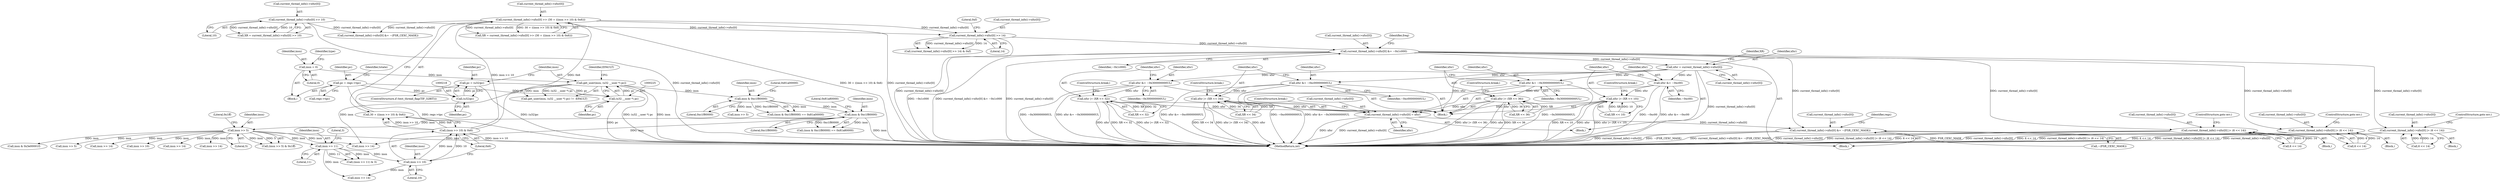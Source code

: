 digraph "0_linux_a8b0ca17b80e92faab46ee7179ba9e99ccb61233_42@API" {
"1001045" [label="(Call,current_thread_info()->xfsr[0] &= ~0x1c000)"];
"1001030" [label="(Call,current_thread_info()->xfsr[0] >> 14)"];
"1000618" [label="(Call,current_thread_info()->xfsr[0] >> (30 + ((insn >> 10) & 0x6)))"];
"1000626" [label="(Call,(insn >> 10) & 0x6)"];
"1000627" [label="(Call,insn >> 10)"];
"1000602" [label="(Call,insn >> 11)"];
"1000570" [label="(Call,insn >> 5)"];
"1000560" [label="(Call,insn & 0xc1f80000)"];
"1000232" [label="(Call,insn & 0xc1f80000)"];
"1000222" [label="(Call,get_user(insn, (u32 __user *) pc))"];
"1000166" [label="(Call,insn = 0)"];
"1000224" [label="(Call,(u32 __user *) pc)"];
"1000215" [label="(Call,pc = (u32)pc)"];
"1000217" [label="(Call,(u32)pc)"];
"1000154" [label="(Call,pc = regs->tpc)"];
"1000608" [label="(Call,current_thread_info()->xfsr[0] >> 10)"];
"1001070" [label="(Call,current_thread_info()->xfsr[0] |= (6 << 14))"];
"1001165" [label="(Call,current_thread_info()->xfsr[0] |= (6 << 14))"];
"1001264" [label="(Call,current_thread_info()->xfsr[0] |= (6 << 14))"];
"1001764" [label="(Call,xfsr = current_thread_info()->xfsr[0])"];
"1001785" [label="(Call,xfsr &= ~0xc00)"];
"1001788" [label="(Call,xfsr |= (XR << 10))"];
"1001824" [label="(Call,current_thread_info()->xfsr[0] = xfsr)"];
"1001869" [label="(Call,current_thread_info()->xfsr[0] &= ~(FSR_CEXC_MASK))"];
"1001795" [label="(Call,xfsr &= ~0x300000000UL)"];
"1001798" [label="(Call,xfsr |= (XR << 32))"];
"1001805" [label="(Call,xfsr &= ~0xc00000000UL)"];
"1001808" [label="(Call,xfsr |= (XR << 34))"];
"1001815" [label="(Call,xfsr &= ~0x3000000000UL)"];
"1001818" [label="(Call,xfsr |= (XR << 36))"];
"1000629" [label="(Literal,10)"];
"1001174" [label="(ControlStructure,goto err;)"];
"1001810" [label="(Call,XR << 34)"];
"1001806" [label="(Identifier,xfsr)"];
"1001820" [label="(Call,XR << 36)"];
"1001164" [label="(Block,)"];
"1001046" [label="(Call,current_thread_info()->xfsr[0])"];
"1001818" [label="(Call,xfsr |= (XR << 36))"];
"1000560" [label="(Call,insn & 0xc1f80000)"];
"1001762" [label="(Block,)"];
"1001787" [label="(Identifier,~0xc00)"];
"1001071" [label="(Call,current_thread_info()->xfsr[0])"];
"1000156" [label="(Call,regs->tpc)"];
"1000563" [label="(Literal,0x81a80000)"];
"1001053" [label="(Identifier,freg)"];
"1001875" [label="(Call,~(FSR_CEXC_MASK))"];
"1000603" [label="(Identifier,insn)"];
"1000216" [label="(Identifier,pc)"];
"1000239" [label="(Call,insn >> 5)"];
"1000168" [label="(Literal,0)"];
"1001803" [label="(ControlStructure,break;)"];
"1001773" [label="(Identifier,XR)"];
"1000711" [label="(Call,insn >> 14)"];
"1000224" [label="(Call,(u32 __user *) pc)"];
"1000161" [label="(Identifier,tstate)"];
"1001766" [label="(Call,current_thread_info()->xfsr[0])"];
"1000217" [label="(Call,(u32)pc)"];
"1000570" [label="(Call,insn >> 5)"];
"1001823" [label="(ControlStructure,break;)"];
"1001795" [label="(Call,xfsr &= ~0x300000000UL)"];
"1001879" [label="(Identifier,regs)"];
"1001809" [label="(Identifier,xfsr)"];
"1000602" [label="(Call,insn >> 11)"];
"1001264" [label="(Call,current_thread_info()->xfsr[0] |= (6 << 14))"];
"1000561" [label="(Identifier,insn)"];
"1001788" [label="(Call,xfsr |= (XR << 10))"];
"1000212" [label="(ControlStructure,if (test_thread_flag(TIF_32BIT)))"];
"1001165" [label="(Call,current_thread_info()->xfsr[0] |= (6 << 14))"];
"1000571" [label="(Identifier,insn)"];
"1001783" [label="(Block,)"];
"1001031" [label="(Call,current_thread_info()->xfsr[0])"];
"1001171" [label="(Call,6 << 14)"];
"1000956" [label="(Call,insn >> 10)"];
"1000562" [label="(Literal,0xc1f80000)"];
"1000628" [label="(Identifier,insn)"];
"1000614" [label="(Literal,10)"];
"1001055" [label="(Call,insn >> 14)"];
"1000616" [label="(Call,XR = current_thread_info()->xfsr[0] >> (30 + ((insn >> 10) & 0x6)))"];
"1001045" [label="(Call,current_thread_info()->xfsr[0] &= ~0x1c000)"];
"1001869" [label="(Call,current_thread_info()->xfsr[0] &= ~(FSR_CEXC_MASK))"];
"1001799" [label="(Identifier,xfsr)"];
"1000235" [label="(Literal,0x81a00000)"];
"1000171" [label="(Identifier,type)"];
"1001793" [label="(ControlStructure,break;)"];
"1001800" [label="(Call,XR << 32)"];
"1000231" [label="(Call,(insn & 0xc1f80000) == 0x81a00000)"];
"1001265" [label="(Call,current_thread_info()->xfsr[0])"];
"1000223" [label="(Identifier,insn)"];
"1000624" [label="(Call,30 + ((insn >> 10) & 0x6))"];
"1001815" [label="(Call,xfsr &= ~0x3000000000UL)"];
"1001263" [label="(Block,)"];
"1000166" [label="(Call,insn = 0)"];
"1001831" [label="(ControlStructure,break;)"];
"1000573" [label="(Literal,0x1ff)"];
"1001786" [label="(Identifier,xfsr)"];
"1000559" [label="(Call,(insn & 0xc1f80000) == 0x81a80000)"];
"1000215" [label="(Call,pc = (u32)pc)"];
"1000841" [label="(Call,insn >> 14)"];
"1000221" [label="(Call,get_user(insn, (u32 __user *) pc) != -EFAULT)"];
"1000604" [label="(Literal,11)"];
"1000630" [label="(Literal,0x6)"];
"1001079" [label="(ControlStructure,goto err;)"];
"1001825" [label="(Call,current_thread_info()->xfsr[0])"];
"1001785" [label="(Call,xfsr &= ~0xc00)"];
"1001817" [label="(Identifier,~0x3000000000UL)"];
"1001813" [label="(ControlStructure,break;)"];
"1000639" [label="(Call,insn >> 14)"];
"1001830" [label="(Identifier,xfsr)"];
"1001076" [label="(Call,6 << 14)"];
"1001070" [label="(Call,current_thread_info()->xfsr[0] |= (6 << 14))"];
"1000219" [label="(Identifier,pc)"];
"1000609" [label="(Call,current_thread_info()->xfsr[0])"];
"1001816" [label="(Identifier,xfsr)"];
"1000222" [label="(Call,get_user(insn, (u32 __user *) pc))"];
"1000619" [label="(Call,current_thread_info()->xfsr[0])"];
"1000155" [label="(Identifier,pc)"];
"1000824" [label="(Call,insn >> 14)"];
"1000606" [label="(Call,XR = current_thread_info()->xfsr[0] >> 10)"];
"1000233" [label="(Identifier,insn)"];
"1001273" [label="(ControlStructure,goto err;)"];
"1001870" [label="(Call,current_thread_info()->xfsr[0])"];
"1000572" [label="(Literal,5)"];
"1000601" [label="(Call,(insn >> 11) & 3)"];
"1001036" [label="(Literal,14)"];
"1000969" [label="(Call,current_thread_info()->xfsr[0] &= ~(FSR_CEXC_MASK))"];
"1000627" [label="(Call,insn >> 10)"];
"1000232" [label="(Call,insn & 0xc1f80000)"];
"1001808" [label="(Call,xfsr |= (XR << 34))"];
"1000154" [label="(Call,pc = regs->tpc)"];
"1001798" [label="(Call,xfsr |= (XR << 32))"];
"1001051" [label="(Identifier,~0x1c000)"];
"1001789" [label="(Identifier,xfsr)"];
"1000605" [label="(Literal,3)"];
"1001894" [label="(MethodReturn,int)"];
"1001029" [label="(Call,(current_thread_info()->xfsr[0] >> 14) & 0xf)"];
"1001030" [label="(Call,current_thread_info()->xfsr[0] >> 14)"];
"1000234" [label="(Literal,0xc1f80000)"];
"1001270" [label="(Call,6 << 14)"];
"1000569" [label="(Call,(insn >> 5) & 0x1ff)"];
"1001790" [label="(Call,XR << 10)"];
"1001796" [label="(Identifier,xfsr)"];
"1001000" [label="(Call,insn & 0x3e00001f)"];
"1001797" [label="(Identifier,~0x300000000UL)"];
"1000226" [label="(Identifier,pc)"];
"1001069" [label="(Block,)"];
"1001014" [label="(Block,)"];
"1001824" [label="(Call,current_thread_info()->xfsr[0] = xfsr)"];
"1001764" [label="(Call,xfsr = current_thread_info()->xfsr[0])"];
"1000608" [label="(Call,current_thread_info()->xfsr[0] >> 10)"];
"1001819" [label="(Identifier,xfsr)"];
"1001765" [label="(Identifier,xfsr)"];
"1000152" [label="(Block,)"];
"1001037" [label="(Literal,0xf)"];
"1001805" [label="(Call,xfsr &= ~0xc00000000UL)"];
"1001807" [label="(Identifier,~0xc00000000UL)"];
"1000730" [label="(Call,insn >> 5)"];
"1000618" [label="(Call,current_thread_info()->xfsr[0] >> (30 + ((insn >> 10) & 0x6)))"];
"1000626" [label="(Call,(insn >> 10) & 0x6)"];
"1001166" [label="(Call,current_thread_info()->xfsr[0])"];
"1000167" [label="(Identifier,insn)"];
"1000228" [label="(Identifier,EFAULT)"];
"1001045" -> "1001014"  [label="AST: "];
"1001045" -> "1001051"  [label="CFG: "];
"1001046" -> "1001045"  [label="AST: "];
"1001051" -> "1001045"  [label="AST: "];
"1001053" -> "1001045"  [label="CFG: "];
"1001045" -> "1001894"  [label="DDG: ~0x1c000"];
"1001045" -> "1001894"  [label="DDG: current_thread_info()->xfsr[0] &= ~0x1c000"];
"1001045" -> "1001894"  [label="DDG: current_thread_info()->xfsr[0]"];
"1001030" -> "1001045"  [label="DDG: current_thread_info()->xfsr[0]"];
"1001045" -> "1001070"  [label="DDG: current_thread_info()->xfsr[0]"];
"1001045" -> "1001165"  [label="DDG: current_thread_info()->xfsr[0]"];
"1001045" -> "1001264"  [label="DDG: current_thread_info()->xfsr[0]"];
"1001045" -> "1001764"  [label="DDG: current_thread_info()->xfsr[0]"];
"1001045" -> "1001869"  [label="DDG: current_thread_info()->xfsr[0]"];
"1001030" -> "1001029"  [label="AST: "];
"1001030" -> "1001036"  [label="CFG: "];
"1001031" -> "1001030"  [label="AST: "];
"1001036" -> "1001030"  [label="AST: "];
"1001037" -> "1001030"  [label="CFG: "];
"1001030" -> "1001894"  [label="DDG: current_thread_info()->xfsr[0]"];
"1001030" -> "1001029"  [label="DDG: current_thread_info()->xfsr[0]"];
"1001030" -> "1001029"  [label="DDG: 14"];
"1000618" -> "1001030"  [label="DDG: current_thread_info()->xfsr[0]"];
"1000608" -> "1001030"  [label="DDG: current_thread_info()->xfsr[0]"];
"1000618" -> "1000616"  [label="AST: "];
"1000618" -> "1000624"  [label="CFG: "];
"1000619" -> "1000618"  [label="AST: "];
"1000624" -> "1000618"  [label="AST: "];
"1000616" -> "1000618"  [label="CFG: "];
"1000618" -> "1001894"  [label="DDG: 30 + ((insn >> 10) & 0x6)"];
"1000618" -> "1001894"  [label="DDG: current_thread_info()->xfsr[0]"];
"1000618" -> "1000616"  [label="DDG: current_thread_info()->xfsr[0]"];
"1000618" -> "1000616"  [label="DDG: 30 + ((insn >> 10) & 0x6)"];
"1000626" -> "1000618"  [label="DDG: insn >> 10"];
"1000626" -> "1000618"  [label="DDG: 0x6"];
"1000618" -> "1000969"  [label="DDG: current_thread_info()->xfsr[0]"];
"1000626" -> "1000624"  [label="AST: "];
"1000626" -> "1000630"  [label="CFG: "];
"1000627" -> "1000626"  [label="AST: "];
"1000630" -> "1000626"  [label="AST: "];
"1000624" -> "1000626"  [label="CFG: "];
"1000626" -> "1001894"  [label="DDG: insn >> 10"];
"1000626" -> "1000624"  [label="DDG: insn >> 10"];
"1000626" -> "1000624"  [label="DDG: 0x6"];
"1000627" -> "1000626"  [label="DDG: insn"];
"1000627" -> "1000626"  [label="DDG: 10"];
"1000627" -> "1000629"  [label="CFG: "];
"1000628" -> "1000627"  [label="AST: "];
"1000629" -> "1000627"  [label="AST: "];
"1000630" -> "1000627"  [label="CFG: "];
"1000602" -> "1000627"  [label="DDG: insn"];
"1000627" -> "1000639"  [label="DDG: insn"];
"1000602" -> "1000601"  [label="AST: "];
"1000602" -> "1000604"  [label="CFG: "];
"1000603" -> "1000602"  [label="AST: "];
"1000604" -> "1000602"  [label="AST: "];
"1000605" -> "1000602"  [label="CFG: "];
"1000602" -> "1000601"  [label="DDG: insn"];
"1000602" -> "1000601"  [label="DDG: 11"];
"1000570" -> "1000602"  [label="DDG: insn"];
"1000602" -> "1000639"  [label="DDG: insn"];
"1000570" -> "1000569"  [label="AST: "];
"1000570" -> "1000572"  [label="CFG: "];
"1000571" -> "1000570"  [label="AST: "];
"1000572" -> "1000570"  [label="AST: "];
"1000573" -> "1000570"  [label="CFG: "];
"1000570" -> "1001894"  [label="DDG: insn"];
"1000570" -> "1000569"  [label="DDG: insn"];
"1000570" -> "1000569"  [label="DDG: 5"];
"1000560" -> "1000570"  [label="DDG: insn"];
"1000570" -> "1000711"  [label="DDG: insn"];
"1000570" -> "1000730"  [label="DDG: insn"];
"1000570" -> "1000824"  [label="DDG: insn"];
"1000570" -> "1000841"  [label="DDG: insn"];
"1000570" -> "1000956"  [label="DDG: insn"];
"1000570" -> "1001000"  [label="DDG: insn"];
"1000570" -> "1001055"  [label="DDG: insn"];
"1000560" -> "1000559"  [label="AST: "];
"1000560" -> "1000562"  [label="CFG: "];
"1000561" -> "1000560"  [label="AST: "];
"1000562" -> "1000560"  [label="AST: "];
"1000563" -> "1000560"  [label="CFG: "];
"1000560" -> "1001894"  [label="DDG: insn"];
"1000560" -> "1000559"  [label="DDG: insn"];
"1000560" -> "1000559"  [label="DDG: 0xc1f80000"];
"1000232" -> "1000560"  [label="DDG: insn"];
"1000560" -> "1001055"  [label="DDG: insn"];
"1000232" -> "1000231"  [label="AST: "];
"1000232" -> "1000234"  [label="CFG: "];
"1000233" -> "1000232"  [label="AST: "];
"1000234" -> "1000232"  [label="AST: "];
"1000235" -> "1000232"  [label="CFG: "];
"1000232" -> "1000231"  [label="DDG: insn"];
"1000232" -> "1000231"  [label="DDG: 0xc1f80000"];
"1000222" -> "1000232"  [label="DDG: insn"];
"1000232" -> "1000239"  [label="DDG: insn"];
"1000222" -> "1000221"  [label="AST: "];
"1000222" -> "1000224"  [label="CFG: "];
"1000223" -> "1000222"  [label="AST: "];
"1000224" -> "1000222"  [label="AST: "];
"1000228" -> "1000222"  [label="CFG: "];
"1000222" -> "1001894"  [label="DDG: insn"];
"1000222" -> "1001894"  [label="DDG: (u32 __user *) pc"];
"1000222" -> "1000221"  [label="DDG: insn"];
"1000222" -> "1000221"  [label="DDG: (u32 __user *) pc"];
"1000166" -> "1000222"  [label="DDG: insn"];
"1000224" -> "1000222"  [label="DDG: pc"];
"1000222" -> "1001055"  [label="DDG: insn"];
"1000166" -> "1000152"  [label="AST: "];
"1000166" -> "1000168"  [label="CFG: "];
"1000167" -> "1000166"  [label="AST: "];
"1000168" -> "1000166"  [label="AST: "];
"1000171" -> "1000166"  [label="CFG: "];
"1000224" -> "1000226"  [label="CFG: "];
"1000225" -> "1000224"  [label="AST: "];
"1000226" -> "1000224"  [label="AST: "];
"1000224" -> "1001894"  [label="DDG: pc"];
"1000215" -> "1000224"  [label="DDG: pc"];
"1000154" -> "1000224"  [label="DDG: pc"];
"1000215" -> "1000212"  [label="AST: "];
"1000215" -> "1000217"  [label="CFG: "];
"1000216" -> "1000215"  [label="AST: "];
"1000217" -> "1000215"  [label="AST: "];
"1000223" -> "1000215"  [label="CFG: "];
"1000215" -> "1001894"  [label="DDG: (u32)pc"];
"1000217" -> "1000215"  [label="DDG: pc"];
"1000217" -> "1000219"  [label="CFG: "];
"1000218" -> "1000217"  [label="AST: "];
"1000219" -> "1000217"  [label="AST: "];
"1000154" -> "1000217"  [label="DDG: pc"];
"1000154" -> "1000152"  [label="AST: "];
"1000154" -> "1000156"  [label="CFG: "];
"1000155" -> "1000154"  [label="AST: "];
"1000156" -> "1000154"  [label="AST: "];
"1000161" -> "1000154"  [label="CFG: "];
"1000154" -> "1001894"  [label="DDG: regs->tpc"];
"1000608" -> "1000606"  [label="AST: "];
"1000608" -> "1000614"  [label="CFG: "];
"1000609" -> "1000608"  [label="AST: "];
"1000614" -> "1000608"  [label="AST: "];
"1000606" -> "1000608"  [label="CFG: "];
"1000608" -> "1001894"  [label="DDG: current_thread_info()->xfsr[0]"];
"1000608" -> "1000606"  [label="DDG: current_thread_info()->xfsr[0]"];
"1000608" -> "1000606"  [label="DDG: 10"];
"1000608" -> "1000969"  [label="DDG: current_thread_info()->xfsr[0]"];
"1001070" -> "1001069"  [label="AST: "];
"1001070" -> "1001076"  [label="CFG: "];
"1001071" -> "1001070"  [label="AST: "];
"1001076" -> "1001070"  [label="AST: "];
"1001079" -> "1001070"  [label="CFG: "];
"1001070" -> "1001894"  [label="DDG: 6 << 14"];
"1001070" -> "1001894"  [label="DDG: current_thread_info()->xfsr[0] |= (6 << 14)"];
"1001070" -> "1001894"  [label="DDG: current_thread_info()->xfsr[0]"];
"1001076" -> "1001070"  [label="DDG: 6"];
"1001076" -> "1001070"  [label="DDG: 14"];
"1001165" -> "1001164"  [label="AST: "];
"1001165" -> "1001171"  [label="CFG: "];
"1001166" -> "1001165"  [label="AST: "];
"1001171" -> "1001165"  [label="AST: "];
"1001174" -> "1001165"  [label="CFG: "];
"1001165" -> "1001894"  [label="DDG: current_thread_info()->xfsr[0]"];
"1001165" -> "1001894"  [label="DDG: current_thread_info()->xfsr[0] |= (6 << 14)"];
"1001165" -> "1001894"  [label="DDG: 6 << 14"];
"1001171" -> "1001165"  [label="DDG: 6"];
"1001171" -> "1001165"  [label="DDG: 14"];
"1001264" -> "1001263"  [label="AST: "];
"1001264" -> "1001270"  [label="CFG: "];
"1001265" -> "1001264"  [label="AST: "];
"1001270" -> "1001264"  [label="AST: "];
"1001273" -> "1001264"  [label="CFG: "];
"1001264" -> "1001894"  [label="DDG: current_thread_info()->xfsr[0]"];
"1001264" -> "1001894"  [label="DDG: 6 << 14"];
"1001264" -> "1001894"  [label="DDG: current_thread_info()->xfsr[0] |= (6 << 14)"];
"1001270" -> "1001264"  [label="DDG: 6"];
"1001270" -> "1001264"  [label="DDG: 14"];
"1001764" -> "1001762"  [label="AST: "];
"1001764" -> "1001766"  [label="CFG: "];
"1001765" -> "1001764"  [label="AST: "];
"1001766" -> "1001764"  [label="AST: "];
"1001773" -> "1001764"  [label="CFG: "];
"1001764" -> "1001894"  [label="DDG: current_thread_info()->xfsr[0]"];
"1001764" -> "1001785"  [label="DDG: xfsr"];
"1001764" -> "1001795"  [label="DDG: xfsr"];
"1001764" -> "1001805"  [label="DDG: xfsr"];
"1001764" -> "1001815"  [label="DDG: xfsr"];
"1001764" -> "1001824"  [label="DDG: xfsr"];
"1001785" -> "1001783"  [label="AST: "];
"1001785" -> "1001787"  [label="CFG: "];
"1001786" -> "1001785"  [label="AST: "];
"1001787" -> "1001785"  [label="AST: "];
"1001789" -> "1001785"  [label="CFG: "];
"1001785" -> "1001894"  [label="DDG: ~0xc00"];
"1001785" -> "1001894"  [label="DDG: xfsr &= ~0xc00"];
"1001785" -> "1001788"  [label="DDG: xfsr"];
"1001788" -> "1001783"  [label="AST: "];
"1001788" -> "1001790"  [label="CFG: "];
"1001789" -> "1001788"  [label="AST: "];
"1001790" -> "1001788"  [label="AST: "];
"1001793" -> "1001788"  [label="CFG: "];
"1001788" -> "1001894"  [label="DDG: XR << 10"];
"1001788" -> "1001894"  [label="DDG: xfsr"];
"1001788" -> "1001894"  [label="DDG: xfsr |= (XR << 10)"];
"1001790" -> "1001788"  [label="DDG: XR"];
"1001790" -> "1001788"  [label="DDG: 10"];
"1001788" -> "1001824"  [label="DDG: xfsr"];
"1001824" -> "1001762"  [label="AST: "];
"1001824" -> "1001830"  [label="CFG: "];
"1001825" -> "1001824"  [label="AST: "];
"1001830" -> "1001824"  [label="AST: "];
"1001831" -> "1001824"  [label="CFG: "];
"1001824" -> "1001894"  [label="DDG: xfsr"];
"1001824" -> "1001894"  [label="DDG: current_thread_info()->xfsr[0]"];
"1001818" -> "1001824"  [label="DDG: xfsr"];
"1001808" -> "1001824"  [label="DDG: xfsr"];
"1001798" -> "1001824"  [label="DDG: xfsr"];
"1001824" -> "1001869"  [label="DDG: current_thread_info()->xfsr[0]"];
"1001869" -> "1001014"  [label="AST: "];
"1001869" -> "1001875"  [label="CFG: "];
"1001870" -> "1001869"  [label="AST: "];
"1001875" -> "1001869"  [label="AST: "];
"1001879" -> "1001869"  [label="CFG: "];
"1001869" -> "1001894"  [label="DDG: current_thread_info()->xfsr[0]"];
"1001869" -> "1001894"  [label="DDG: ~(FSR_CEXC_MASK)"];
"1001869" -> "1001894"  [label="DDG: current_thread_info()->xfsr[0] &= ~(FSR_CEXC_MASK)"];
"1001875" -> "1001869"  [label="DDG: FSR_CEXC_MASK"];
"1001795" -> "1001783"  [label="AST: "];
"1001795" -> "1001797"  [label="CFG: "];
"1001796" -> "1001795"  [label="AST: "];
"1001797" -> "1001795"  [label="AST: "];
"1001799" -> "1001795"  [label="CFG: "];
"1001795" -> "1001894"  [label="DDG: ~0x300000000UL"];
"1001795" -> "1001894"  [label="DDG: xfsr &= ~0x300000000UL"];
"1001795" -> "1001798"  [label="DDG: xfsr"];
"1001798" -> "1001783"  [label="AST: "];
"1001798" -> "1001800"  [label="CFG: "];
"1001799" -> "1001798"  [label="AST: "];
"1001800" -> "1001798"  [label="AST: "];
"1001803" -> "1001798"  [label="CFG: "];
"1001798" -> "1001894"  [label="DDG: XR << 32"];
"1001798" -> "1001894"  [label="DDG: xfsr |= (XR << 32)"];
"1001798" -> "1001894"  [label="DDG: xfsr"];
"1001800" -> "1001798"  [label="DDG: XR"];
"1001800" -> "1001798"  [label="DDG: 32"];
"1001805" -> "1001783"  [label="AST: "];
"1001805" -> "1001807"  [label="CFG: "];
"1001806" -> "1001805"  [label="AST: "];
"1001807" -> "1001805"  [label="AST: "];
"1001809" -> "1001805"  [label="CFG: "];
"1001805" -> "1001894"  [label="DDG: xfsr &= ~0xc00000000UL"];
"1001805" -> "1001894"  [label="DDG: ~0xc00000000UL"];
"1001805" -> "1001808"  [label="DDG: xfsr"];
"1001808" -> "1001783"  [label="AST: "];
"1001808" -> "1001810"  [label="CFG: "];
"1001809" -> "1001808"  [label="AST: "];
"1001810" -> "1001808"  [label="AST: "];
"1001813" -> "1001808"  [label="CFG: "];
"1001808" -> "1001894"  [label="DDG: xfsr |= (XR << 34)"];
"1001808" -> "1001894"  [label="DDG: xfsr"];
"1001808" -> "1001894"  [label="DDG: XR << 34"];
"1001810" -> "1001808"  [label="DDG: XR"];
"1001810" -> "1001808"  [label="DDG: 34"];
"1001815" -> "1001783"  [label="AST: "];
"1001815" -> "1001817"  [label="CFG: "];
"1001816" -> "1001815"  [label="AST: "];
"1001817" -> "1001815"  [label="AST: "];
"1001819" -> "1001815"  [label="CFG: "];
"1001815" -> "1001894"  [label="DDG: xfsr &= ~0x3000000000UL"];
"1001815" -> "1001894"  [label="DDG: ~0x3000000000UL"];
"1001815" -> "1001818"  [label="DDG: xfsr"];
"1001818" -> "1001783"  [label="AST: "];
"1001818" -> "1001820"  [label="CFG: "];
"1001819" -> "1001818"  [label="AST: "];
"1001820" -> "1001818"  [label="AST: "];
"1001823" -> "1001818"  [label="CFG: "];
"1001818" -> "1001894"  [label="DDG: xfsr"];
"1001818" -> "1001894"  [label="DDG: XR << 36"];
"1001818" -> "1001894"  [label="DDG: xfsr |= (XR << 36)"];
"1001820" -> "1001818"  [label="DDG: XR"];
"1001820" -> "1001818"  [label="DDG: 36"];
}
